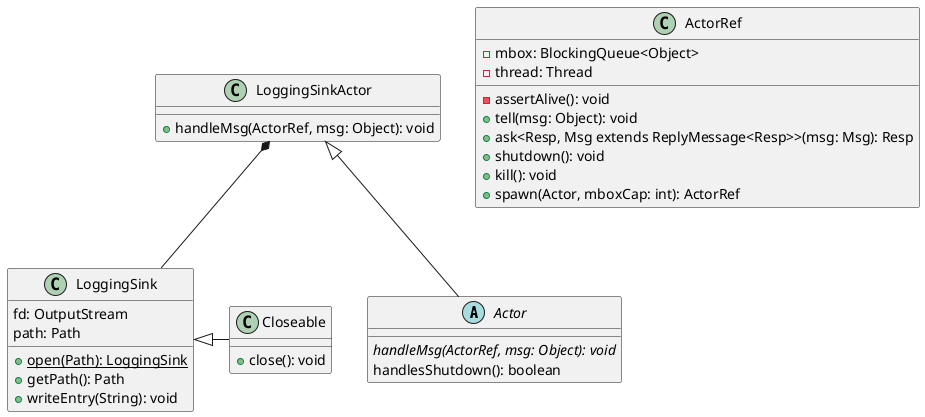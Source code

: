 @startuml
abstract class Actor {
  {abstract} handleMsg(ActorRef, msg: Object): void
  handlesShutdown(): boolean
}

class ActorRef {
  - mbox: BlockingQueue<Object>
  - thread: Thread
  - assertAlive(): void
  + tell(msg: Object): void
  + ask<Resp, Msg extends ReplyMessage<Resp>>(msg: Msg): Resp
  + shutdown(): void
  + kill(): void
  + spawn(Actor, mboxCap: int): ActorRef
}

LoggingSinkActor <|-- Actor

class LoggingSinkActor {
  + handleMsg(ActorRef, msg: Object): void
}

LoggingSinkActor *-- LoggingSink

class LoggingSink {
  fd: OutputStream
  path: Path

  + {static} open(Path): LoggingSink
  + getPath(): Path
  + writeEntry(String): void
}

LoggingSink <|- Closeable

class Closeable {
  + close(): void
}

@enduml
